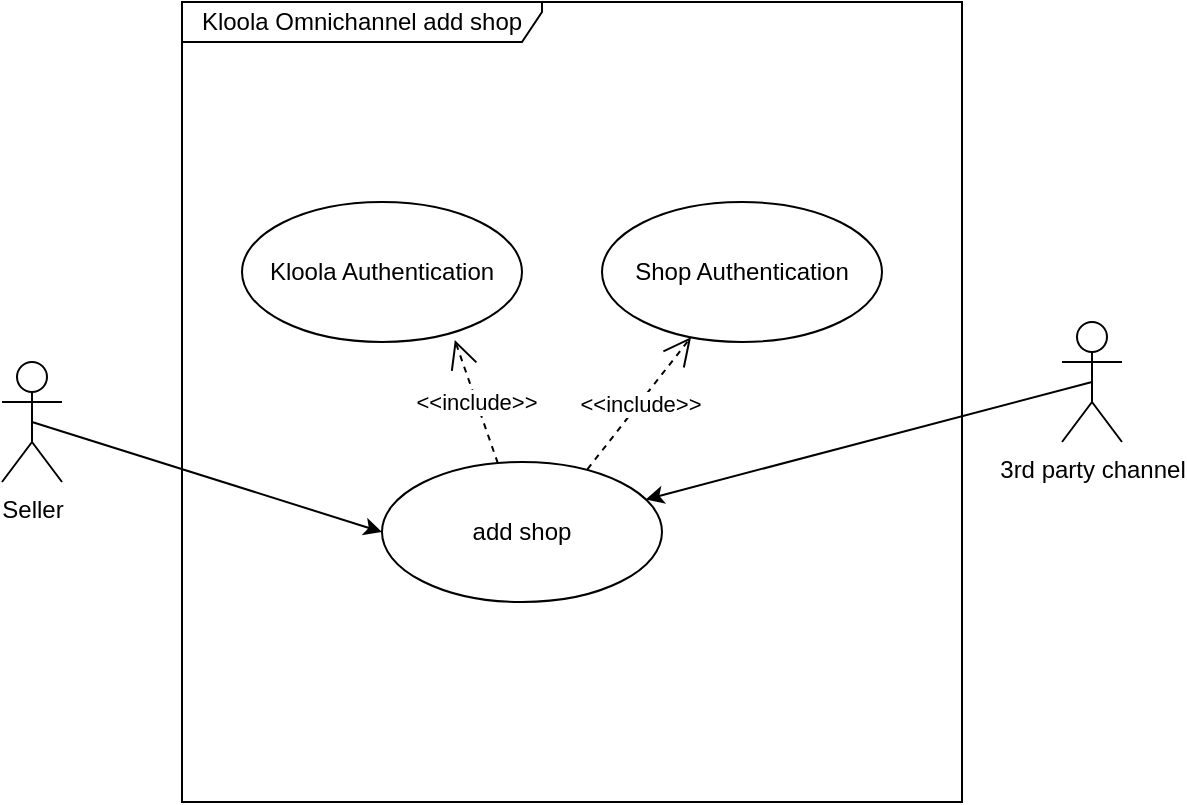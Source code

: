 <mxfile version="24.7.4" pages="8">
  <diagram name="Kloola Add Shop" id="byepr3kvgMJuyPuLvm8c">
    <mxGraphModel dx="1050" dy="565" grid="1" gridSize="10" guides="1" tooltips="1" connect="1" arrows="1" fold="1" page="1" pageScale="1" pageWidth="850" pageHeight="1100" math="0" shadow="0">
      <root>
        <mxCell id="0" />
        <mxCell id="1" parent="0" />
        <mxCell id="AQCrh7SWQ5E4m9wCt-43-2" value="Kloola Omnichannel add shop" style="shape=umlFrame;whiteSpace=wrap;html=1;pointerEvents=0;width=180;height=20;" parent="1" vertex="1">
          <mxGeometry x="240" y="240" width="390" height="400" as="geometry" />
        </mxCell>
        <mxCell id="AQCrh7SWQ5E4m9wCt-43-14" style="rounded=0;orthogonalLoop=1;jettySize=auto;html=1;exitX=0.5;exitY=0.5;exitDx=0;exitDy=0;exitPerimeter=0;entryX=0;entryY=0.5;entryDx=0;entryDy=0;" parent="1" source="AQCrh7SWQ5E4m9wCt-43-3" target="AQCrh7SWQ5E4m9wCt-43-6" edge="1">
          <mxGeometry relative="1" as="geometry">
            <mxPoint x="250" y="555" as="targetPoint" />
          </mxGeometry>
        </mxCell>
        <mxCell id="AQCrh7SWQ5E4m9wCt-43-3" value="Seller" style="shape=umlActor;verticalLabelPosition=bottom;verticalAlign=top;html=1;" parent="1" vertex="1">
          <mxGeometry x="150" y="420" width="30" height="60" as="geometry" />
        </mxCell>
        <mxCell id="AQCrh7SWQ5E4m9wCt-43-4" value="Kloola Authentication" style="ellipse;whiteSpace=wrap;html=1;" parent="1" vertex="1">
          <mxGeometry x="270" y="340" width="140" height="70" as="geometry" />
        </mxCell>
        <mxCell id="AQCrh7SWQ5E4m9wCt-43-6" value="add shop" style="ellipse;whiteSpace=wrap;html=1;" parent="1" vertex="1">
          <mxGeometry x="340" y="470" width="140" height="70" as="geometry" />
        </mxCell>
        <mxCell id="AQCrh7SWQ5E4m9wCt-43-8" value="Shop Authentication" style="ellipse;whiteSpace=wrap;html=1;" parent="1" vertex="1">
          <mxGeometry x="450" y="340" width="140" height="70" as="geometry" />
        </mxCell>
        <mxCell id="AQCrh7SWQ5E4m9wCt-43-10" style="rounded=0;orthogonalLoop=1;jettySize=auto;html=1;exitX=0.5;exitY=0.5;exitDx=0;exitDy=0;exitPerimeter=0;" parent="1" source="AQCrh7SWQ5E4m9wCt-43-9" target="AQCrh7SWQ5E4m9wCt-43-6" edge="1">
          <mxGeometry relative="1" as="geometry" />
        </mxCell>
        <mxCell id="AQCrh7SWQ5E4m9wCt-43-9" value="3rd party channel" style="shape=umlActor;verticalLabelPosition=bottom;verticalAlign=top;html=1;" parent="1" vertex="1">
          <mxGeometry x="680" y="400" width="30" height="60" as="geometry" />
        </mxCell>
        <mxCell id="AQCrh7SWQ5E4m9wCt-43-17" value="&amp;lt;&amp;lt;include&amp;gt;&amp;gt;" style="endArrow=open;endSize=12;dashed=1;html=1;rounded=0;entryX=0.76;entryY=0.986;entryDx=0;entryDy=0;entryPerimeter=0;" parent="1" source="AQCrh7SWQ5E4m9wCt-43-6" target="AQCrh7SWQ5E4m9wCt-43-4" edge="1">
          <mxGeometry width="160" relative="1" as="geometry">
            <mxPoint x="460" y="480" as="sourcePoint" />
            <mxPoint x="620" y="480" as="targetPoint" />
          </mxGeometry>
        </mxCell>
        <mxCell id="AQCrh7SWQ5E4m9wCt-43-18" value="&amp;lt;&amp;lt;include&amp;gt;&amp;gt;" style="endArrow=open;endSize=12;dashed=1;html=1;rounded=0;exitX=0.734;exitY=0.051;exitDx=0;exitDy=0;exitPerimeter=0;" parent="1" source="AQCrh7SWQ5E4m9wCt-43-6" target="AQCrh7SWQ5E4m9wCt-43-8" edge="1">
          <mxGeometry width="160" relative="1" as="geometry">
            <mxPoint x="413" y="471" as="sourcePoint" />
            <mxPoint x="386" y="419" as="targetPoint" />
          </mxGeometry>
        </mxCell>
      </root>
    </mxGraphModel>
  </diagram>
  <diagram id="CBAYZPARhE9BGEg-mSkE" name="kloola sync product">
    <mxGraphModel dx="1050" dy="565" grid="1" gridSize="10" guides="1" tooltips="1" connect="1" arrows="1" fold="1" page="1" pageScale="1" pageWidth="850" pageHeight="1100" math="0" shadow="0">
      <root>
        <mxCell id="0" />
        <mxCell id="1" parent="0" />
        <mxCell id="bDpEtsdSYiAzs2GqjxKr-1" value="Kloola Omnichannel sync product" style="shape=umlFrame;whiteSpace=wrap;html=1;pointerEvents=0;width=250;height=15;" parent="1" vertex="1">
          <mxGeometry x="220" y="170" width="470" height="470" as="geometry" />
        </mxCell>
        <mxCell id="GR2VOSQRpjOU30lwT-A5-5" style="rounded=0;orthogonalLoop=1;jettySize=auto;html=1;exitX=0.5;exitY=0.5;exitDx=0;exitDy=0;exitPerimeter=0;entryX=0;entryY=0.5;entryDx=0;entryDy=0;" parent="1" source="bDpEtsdSYiAzs2GqjxKr-2" target="GR2VOSQRpjOU30lwT-A5-2" edge="1">
          <mxGeometry relative="1" as="geometry" />
        </mxCell>
        <mxCell id="GR2VOSQRpjOU30lwT-A5-6" style="rounded=0;orthogonalLoop=1;jettySize=auto;html=1;exitX=0.5;exitY=0.5;exitDx=0;exitDy=0;exitPerimeter=0;" parent="1" source="bDpEtsdSYiAzs2GqjxKr-2" target="GR2VOSQRpjOU30lwT-A5-3" edge="1">
          <mxGeometry relative="1" as="geometry" />
        </mxCell>
        <mxCell id="bDpEtsdSYiAzs2GqjxKr-2" value="Seller" style="shape=umlActor;verticalLabelPosition=bottom;verticalAlign=top;html=1;" parent="1" vertex="1">
          <mxGeometry x="90" y="340" width="30" height="60" as="geometry" />
        </mxCell>
        <mxCell id="X2e4OAnum_Rm4cxk8-aP-1" style="rounded=0;orthogonalLoop=1;jettySize=auto;html=1;exitX=0.5;exitY=0.5;exitDx=0;exitDy=0;exitPerimeter=0;entryX=1;entryY=0.5;entryDx=0;entryDy=0;" parent="1" source="GR2VOSQRpjOU30lwT-A5-1" target="GR2VOSQRpjOU30lwT-A5-2" edge="1">
          <mxGeometry relative="1" as="geometry" />
        </mxCell>
        <mxCell id="X2e4OAnum_Rm4cxk8-aP-2" style="rounded=0;orthogonalLoop=1;jettySize=auto;html=1;exitX=0.5;exitY=0.5;exitDx=0;exitDy=0;exitPerimeter=0;" parent="1" source="GR2VOSQRpjOU30lwT-A5-1" target="GR2VOSQRpjOU30lwT-A5-3" edge="1">
          <mxGeometry relative="1" as="geometry" />
        </mxCell>
        <mxCell id="GR2VOSQRpjOU30lwT-A5-1" value="3rd party channel" style="shape=umlActor;verticalLabelPosition=bottom;verticalAlign=top;html=1;" parent="1" vertex="1">
          <mxGeometry x="750" y="360" width="30" height="60" as="geometry" />
        </mxCell>
        <mxCell id="GR2VOSQRpjOU30lwT-A5-2" value="import product shop" style="ellipse;whiteSpace=wrap;html=1;" parent="1" vertex="1">
          <mxGeometry x="270" y="270" width="140" height="70" as="geometry" />
        </mxCell>
        <mxCell id="GR2VOSQRpjOU30lwT-A5-3" value="export product shop" style="ellipse;whiteSpace=wrap;html=1;" parent="1" vertex="1">
          <mxGeometry x="320" y="410" width="140" height="70" as="geometry" />
        </mxCell>
        <mxCell id="GR2VOSQRpjOU30lwT-A5-4" value="update product shop" style="ellipse;whiteSpace=wrap;html=1;" parent="1" vertex="1">
          <mxGeometry x="420" y="515" width="140" height="70" as="geometry" />
        </mxCell>
        <mxCell id="GR2VOSQRpjOU30lwT-A5-7" style="rounded=0;orthogonalLoop=1;jettySize=auto;html=1;exitX=0.5;exitY=0.5;exitDx=0;exitDy=0;exitPerimeter=0;entryX=0.034;entryY=0.324;entryDx=0;entryDy=0;entryPerimeter=0;" parent="1" source="bDpEtsdSYiAzs2GqjxKr-2" target="GR2VOSQRpjOU30lwT-A5-4" edge="1">
          <mxGeometry relative="1" as="geometry" />
        </mxCell>
        <mxCell id="qPO38en81JQb5aIzt3Rj-1" value="Authentication" style="ellipse;whiteSpace=wrap;html=1;" parent="1" vertex="1">
          <mxGeometry x="510" y="220" width="140" height="70" as="geometry" />
        </mxCell>
        <mxCell id="xdAVd5AXGlWXveR2Jygw-1" value="&amp;lt;&amp;lt;include&amp;gt;&amp;gt;" style="endArrow=open;endSize=12;dashed=1;html=1;rounded=0;entryX=0;entryY=0.5;entryDx=0;entryDy=0;exitX=1;exitY=0;exitDx=0;exitDy=0;" parent="1" source="GR2VOSQRpjOU30lwT-A5-2" target="qPO38en81JQb5aIzt3Rj-1" edge="1">
          <mxGeometry width="160" relative="1" as="geometry">
            <mxPoint x="398" y="471" as="sourcePoint" />
            <mxPoint x="376" y="409" as="targetPoint" />
          </mxGeometry>
        </mxCell>
        <mxCell id="xdAVd5AXGlWXveR2Jygw-2" value="&amp;lt;&amp;lt;include&amp;gt;&amp;gt;" style="endArrow=open;endSize=12;dashed=1;html=1;rounded=0;entryX=0.283;entryY=0.93;entryDx=0;entryDy=0;exitX=0.799;exitY=0.124;exitDx=0;exitDy=0;exitPerimeter=0;entryPerimeter=0;" parent="1" source="GR2VOSQRpjOU30lwT-A5-3" target="qPO38en81JQb5aIzt3Rj-1" edge="1">
          <mxGeometry width="160" relative="1" as="geometry">
            <mxPoint x="364" y="338" as="sourcePoint" />
            <mxPoint x="410" y="290" as="targetPoint" />
          </mxGeometry>
        </mxCell>
        <mxCell id="xdAVd5AXGlWXveR2Jygw-3" value="&amp;lt;&amp;lt;include&amp;gt;&amp;gt;" style="endArrow=open;endSize=12;dashed=1;html=1;rounded=0;entryX=0.5;entryY=1;entryDx=0;entryDy=0;exitX=0.5;exitY=0;exitDx=0;exitDy=0;" parent="1" source="GR2VOSQRpjOU30lwT-A5-4" target="qPO38en81JQb5aIzt3Rj-1" edge="1">
          <mxGeometry width="160" relative="1" as="geometry">
            <mxPoint x="440.0" y="530.98" as="sourcePoint" />
            <mxPoint x="592.052" y="260.0" as="targetPoint" />
          </mxGeometry>
        </mxCell>
        <mxCell id="X2e4OAnum_Rm4cxk8-aP-3" style="rounded=0;orthogonalLoop=1;jettySize=auto;html=1;exitX=0.5;exitY=0.5;exitDx=0;exitDy=0;exitPerimeter=0;entryX=0.931;entryY=0.276;entryDx=0;entryDy=0;entryPerimeter=0;" parent="1" source="GR2VOSQRpjOU30lwT-A5-1" target="GR2VOSQRpjOU30lwT-A5-4" edge="1">
          <mxGeometry relative="1" as="geometry" />
        </mxCell>
      </root>
    </mxGraphModel>
  </diagram>
  <diagram id="6-6e3SIynYQ3-7TJk5l4" name="Kloola Sync stcok">
    <mxGraphModel dx="1050" dy="565" grid="1" gridSize="10" guides="1" tooltips="1" connect="1" arrows="1" fold="1" page="1" pageScale="1" pageWidth="850" pageHeight="1100" math="0" shadow="0">
      <root>
        <mxCell id="0" />
        <mxCell id="1" parent="0" />
        <mxCell id="UDzFHcjGghy5UmX6HVCR-1" value="Kloola Omnichannel sync stock" style="shape=umlFrame;whiteSpace=wrap;html=1;pointerEvents=0;width=250;height=15;" parent="1" vertex="1">
          <mxGeometry x="220" y="170" width="470" height="470" as="geometry" />
        </mxCell>
        <mxCell id="q_jF-QPKzoN8PvuTBGmC-1" value="Authentication" style="ellipse;whiteSpace=wrap;html=1;" parent="1" vertex="1">
          <mxGeometry x="310" y="380" width="140" height="70" as="geometry" />
        </mxCell>
        <mxCell id="QaaBwlWgxuFUTeoChua--5" style="rounded=0;orthogonalLoop=1;jettySize=auto;html=1;exitX=0.5;exitY=0.5;exitDx=0;exitDy=0;exitPerimeter=0;" parent="1" source="zEAAj6V_D9Ikz06alO6G-1" target="QaaBwlWgxuFUTeoChua--3" edge="1">
          <mxGeometry relative="1" as="geometry" />
        </mxCell>
        <mxCell id="QaaBwlWgxuFUTeoChua--6" style="rounded=0;orthogonalLoop=1;jettySize=auto;html=1;exitX=0.5;exitY=0.5;exitDx=0;exitDy=0;exitPerimeter=0;entryX=0;entryY=0.5;entryDx=0;entryDy=0;" parent="1" source="zEAAj6V_D9Ikz06alO6G-1" target="QaaBwlWgxuFUTeoChua--4" edge="1">
          <mxGeometry relative="1" as="geometry" />
        </mxCell>
        <mxCell id="zEAAj6V_D9Ikz06alO6G-1" value="Seller" style="shape=umlActor;verticalLabelPosition=bottom;verticalAlign=top;html=1;" parent="1" vertex="1">
          <mxGeometry x="110" y="370" width="30" height="60" as="geometry" />
        </mxCell>
        <mxCell id="QaaBwlWgxuFUTeoChua--7" style="rounded=0;orthogonalLoop=1;jettySize=auto;html=1;exitX=0.5;exitY=0.5;exitDx=0;exitDy=0;exitPerimeter=0;entryX=1;entryY=0.5;entryDx=0;entryDy=0;" parent="1" source="QaaBwlWgxuFUTeoChua--1" target="QaaBwlWgxuFUTeoChua--3" edge="1">
          <mxGeometry relative="1" as="geometry" />
        </mxCell>
        <mxCell id="QaaBwlWgxuFUTeoChua--8" style="rounded=0;orthogonalLoop=1;jettySize=auto;html=1;exitX=0.5;exitY=0.5;exitDx=0;exitDy=0;exitPerimeter=0;entryX=1;entryY=0.5;entryDx=0;entryDy=0;" parent="1" source="QaaBwlWgxuFUTeoChua--1" target="QaaBwlWgxuFUTeoChua--4" edge="1">
          <mxGeometry relative="1" as="geometry" />
        </mxCell>
        <mxCell id="QaaBwlWgxuFUTeoChua--1" value="3rd party channel" style="shape=umlActor;verticalLabelPosition=bottom;verticalAlign=top;html=1;" parent="1" vertex="1">
          <mxGeometry x="750" y="360" width="30" height="60" as="geometry" />
        </mxCell>
        <mxCell id="QaaBwlWgxuFUTeoChua--3" value="Update Stock" style="ellipse;whiteSpace=wrap;html=1;" parent="1" vertex="1">
          <mxGeometry x="380" y="280" width="140" height="70" as="geometry" />
        </mxCell>
        <mxCell id="QaaBwlWgxuFUTeoChua--4" value="Sync Stock All" style="ellipse;whiteSpace=wrap;html=1;" parent="1" vertex="1">
          <mxGeometry x="390" y="490" width="140" height="70" as="geometry" />
        </mxCell>
        <mxCell id="lGwr8uo6PuZ9pZQyd2a_-1" value="&amp;lt;&amp;lt;include&amp;gt;&amp;gt;" style="endArrow=open;endSize=12;dashed=1;html=1;rounded=0;exitX=0.391;exitY=1.02;exitDx=0;exitDy=0;exitPerimeter=0;" parent="1" source="QaaBwlWgxuFUTeoChua--3" target="q_jF-QPKzoN8PvuTBGmC-1" edge="1">
          <mxGeometry width="160" relative="1" as="geometry">
            <mxPoint x="390" y="280" as="sourcePoint" />
            <mxPoint x="510" y="255" as="targetPoint" />
          </mxGeometry>
        </mxCell>
        <mxCell id="lGwr8uo6PuZ9pZQyd2a_-2" value="&amp;lt;&amp;lt;include&amp;gt;&amp;gt;" style="endArrow=open;endSize=12;dashed=1;html=1;rounded=0;entryX=0.5;entryY=1;entryDx=0;entryDy=0;exitX=0.5;exitY=0;exitDx=0;exitDy=0;" parent="1" source="QaaBwlWgxuFUTeoChua--4" target="q_jF-QPKzoN8PvuTBGmC-1" edge="1">
          <mxGeometry width="160" relative="1" as="geometry">
            <mxPoint x="400" y="290" as="sourcePoint" />
            <mxPoint x="520" y="265" as="targetPoint" />
          </mxGeometry>
        </mxCell>
      </root>
    </mxGraphModel>
  </diagram>
  <diagram id="6sk_moZJ9Mj1wwYM3H5v" name="kloola sync order">
    <mxGraphModel dx="1050" dy="565" grid="1" gridSize="10" guides="1" tooltips="1" connect="1" arrows="1" fold="1" page="1" pageScale="1" pageWidth="850" pageHeight="1100" math="0" shadow="0">
      <root>
        <mxCell id="0" />
        <mxCell id="1" parent="0" />
        <mxCell id="BPdBd8bDbzArXA4n5LBd-1" value="Kloola Omnichannel sync order" style="shape=umlFrame;whiteSpace=wrap;html=1;pointerEvents=0;width=250;height=15;" parent="1" vertex="1">
          <mxGeometry x="220" y="170" width="470" height="470" as="geometry" />
        </mxCell>
        <mxCell id="4k279lGy71FWyRkMvZF3-2" style="rounded=0;orthogonalLoop=1;jettySize=auto;html=1;exitX=0.5;exitY=0.5;exitDx=0;exitDy=0;exitPerimeter=0;" parent="1" source="LKVMszhSLdjTgORcbYso-1" target="zM5xRW0B_59JeiEn-oWh-2" edge="1">
          <mxGeometry relative="1" as="geometry" />
        </mxCell>
        <mxCell id="LKVMszhSLdjTgORcbYso-1" value="Seller" style="shape=umlActor;verticalLabelPosition=bottom;verticalAlign=top;html=1;" parent="1" vertex="1">
          <mxGeometry x="140" y="360" width="30" height="60" as="geometry" />
        </mxCell>
        <mxCell id="4k279lGy71FWyRkMvZF3-4" style="rounded=0;orthogonalLoop=1;jettySize=auto;html=1;exitX=0.5;exitY=0.5;exitDx=0;exitDy=0;exitPerimeter=0;" parent="1" source="9NHX-VlMfsyFfl_oOVn8-1" target="zM5xRW0B_59JeiEn-oWh-2" edge="1">
          <mxGeometry relative="1" as="geometry" />
        </mxCell>
        <mxCell id="9NHX-VlMfsyFfl_oOVn8-1" value="3rd party channel" style="shape=umlActor;verticalLabelPosition=bottom;verticalAlign=top;html=1;" parent="1" vertex="1">
          <mxGeometry x="760" y="410" width="30" height="60" as="geometry" />
        </mxCell>
        <mxCell id="zM5xRW0B_59JeiEn-oWh-1" value="Authentication" style="ellipse;whiteSpace=wrap;html=1;" parent="1" vertex="1">
          <mxGeometry x="370" y="450" width="140" height="70" as="geometry" />
        </mxCell>
        <mxCell id="zM5xRW0B_59JeiEn-oWh-2" value="Sync Order" style="ellipse;whiteSpace=wrap;html=1;" parent="1" vertex="1">
          <mxGeometry x="370" y="330" width="140" height="70" as="geometry" />
        </mxCell>
        <mxCell id="zM5xRW0B_59JeiEn-oWh-3" value="Cron Job" style="shape=umlActor;verticalLabelPosition=bottom;verticalAlign=top;html=1;" parent="1" vertex="1">
          <mxGeometry x="750" y="250" width="30" height="60" as="geometry" />
        </mxCell>
        <mxCell id="4k279lGy71FWyRkMvZF3-1" value="&amp;lt;&amp;lt;include&amp;gt;&amp;gt;" style="endArrow=open;endSize=12;dashed=1;html=1;rounded=0;entryX=0.5;entryY=0;entryDx=0;entryDy=0;exitX=0.5;exitY=1;exitDx=0;exitDy=0;" parent="1" source="zM5xRW0B_59JeiEn-oWh-2" target="zM5xRW0B_59JeiEn-oWh-1" edge="1">
          <mxGeometry width="160" relative="1" as="geometry">
            <mxPoint x="460" y="490" as="sourcePoint" />
            <mxPoint x="380" y="450" as="targetPoint" />
          </mxGeometry>
        </mxCell>
        <mxCell id="4k279lGy71FWyRkMvZF3-3" style="rounded=0;orthogonalLoop=1;jettySize=auto;html=1;exitX=0.5;exitY=0.5;exitDx=0;exitDy=0;exitPerimeter=0;entryX=0.931;entryY=0.226;entryDx=0;entryDy=0;entryPerimeter=0;" parent="1" source="zM5xRW0B_59JeiEn-oWh-3" target="zM5xRW0B_59JeiEn-oWh-2" edge="1">
          <mxGeometry relative="1" as="geometry" />
        </mxCell>
      </root>
    </mxGraphModel>
  </diagram>
  <diagram id="r7mIQC3NdQEv6MOdyzI3" name="Kloola Management Product">
    <mxGraphModel dx="1050" dy="565" grid="1" gridSize="10" guides="1" tooltips="1" connect="1" arrows="1" fold="1" page="1" pageScale="1" pageWidth="850" pageHeight="1100" math="0" shadow="0">
      <root>
        <mxCell id="0" />
        <mxCell id="1" parent="0" />
        <mxCell id="-9OMlBciBF3u9qobZg56-1" value="Kloola Management Product" style="shape=umlFrame;whiteSpace=wrap;html=1;pointerEvents=0;width=250;height=15;" parent="1" vertex="1">
          <mxGeometry x="220" y="170" width="470" height="470" as="geometry" />
        </mxCell>
        <mxCell id="KTG-u2AG7Z97rs4Raa7u-2" style="rounded=0;orthogonalLoop=1;jettySize=auto;html=1;exitX=0.5;exitY=0.5;exitDx=0;exitDy=0;exitPerimeter=0;" parent="1" source="SU18WQZLdZdrjjjUW_xZ-1" target="NKWPx_E0eLpO-65_0JIS-1" edge="1">
          <mxGeometry relative="1" as="geometry" />
        </mxCell>
        <mxCell id="KTG-u2AG7Z97rs4Raa7u-3" style="rounded=0;orthogonalLoop=1;jettySize=auto;html=1;exitX=0.5;exitY=0.5;exitDx=0;exitDy=0;exitPerimeter=0;" parent="1" source="SU18WQZLdZdrjjjUW_xZ-1" target="NKWPx_E0eLpO-65_0JIS-2" edge="1">
          <mxGeometry relative="1" as="geometry" />
        </mxCell>
        <mxCell id="KTG-u2AG7Z97rs4Raa7u-4" style="rounded=0;orthogonalLoop=1;jettySize=auto;html=1;exitX=0.5;exitY=0.5;exitDx=0;exitDy=0;exitPerimeter=0;" parent="1" source="SU18WQZLdZdrjjjUW_xZ-1" target="NKWPx_E0eLpO-65_0JIS-3" edge="1">
          <mxGeometry relative="1" as="geometry" />
        </mxCell>
        <mxCell id="KTG-u2AG7Z97rs4Raa7u-5" style="rounded=0;orthogonalLoop=1;jettySize=auto;html=1;exitX=0.5;exitY=0.5;exitDx=0;exitDy=0;exitPerimeter=0;entryX=0;entryY=0;entryDx=0;entryDy=0;" parent="1" source="SU18WQZLdZdrjjjUW_xZ-1" target="NKWPx_E0eLpO-65_0JIS-4" edge="1">
          <mxGeometry relative="1" as="geometry" />
        </mxCell>
        <mxCell id="SU18WQZLdZdrjjjUW_xZ-1" value="Seller" style="shape=umlActor;verticalLabelPosition=bottom;verticalAlign=top;html=1;" parent="1" vertex="1">
          <mxGeometry x="140" y="360" width="30" height="60" as="geometry" />
        </mxCell>
        <mxCell id="NKWPx_E0eLpO-65_0JIS-1" value="View product List" style="ellipse;whiteSpace=wrap;html=1;" parent="1" vertex="1">
          <mxGeometry x="330" y="210" width="140" height="70" as="geometry" />
        </mxCell>
        <mxCell id="NKWPx_E0eLpO-65_0JIS-2" value="Create product" style="ellipse;whiteSpace=wrap;html=1;" parent="1" vertex="1">
          <mxGeometry x="330" y="310" width="140" height="70" as="geometry" />
        </mxCell>
        <mxCell id="NKWPx_E0eLpO-65_0JIS-3" value="Update product" style="ellipse;whiteSpace=wrap;html=1;" parent="1" vertex="1">
          <mxGeometry x="330" y="410" width="140" height="70" as="geometry" />
        </mxCell>
        <mxCell id="NKWPx_E0eLpO-65_0JIS-4" value="Import product" style="ellipse;whiteSpace=wrap;html=1;" parent="1" vertex="1">
          <mxGeometry x="330" y="530" width="140" height="70" as="geometry" />
        </mxCell>
        <mxCell id="KTG-u2AG7Z97rs4Raa7u-1" value="Authentication" style="ellipse;whiteSpace=wrap;html=1;" parent="1" vertex="1">
          <mxGeometry x="540" y="360" width="140" height="70" as="geometry" />
        </mxCell>
        <mxCell id="MH67HxG9Fb9OfLS9nRXq-1" value="&amp;lt;&amp;lt;include&amp;gt;&amp;gt;" style="endArrow=open;endSize=12;dashed=1;html=1;rounded=0;entryX=0;entryY=0.5;entryDx=0;entryDy=0;exitX=1.029;exitY=0.363;exitDx=0;exitDy=0;exitPerimeter=0;" parent="1" source="NKWPx_E0eLpO-65_0JIS-3" target="KTG-u2AG7Z97rs4Raa7u-1" edge="1">
          <mxGeometry width="160" relative="1" as="geometry">
            <mxPoint x="440" y="400" as="sourcePoint" />
            <mxPoint x="440" y="450" as="targetPoint" />
          </mxGeometry>
        </mxCell>
        <mxCell id="MH67HxG9Fb9OfLS9nRXq-2" value="&amp;lt;&amp;lt;include&amp;gt;&amp;gt;" style="endArrow=open;endSize=12;dashed=1;html=1;rounded=0;entryX=0;entryY=1;entryDx=0;entryDy=0;exitX=1;exitY=0;exitDx=0;exitDy=0;" parent="1" source="NKWPx_E0eLpO-65_0JIS-4" target="KTG-u2AG7Z97rs4Raa7u-1" edge="1">
          <mxGeometry width="160" relative="1" as="geometry">
            <mxPoint x="484" y="445" as="sourcePoint" />
            <mxPoint x="550" y="405" as="targetPoint" />
          </mxGeometry>
        </mxCell>
        <mxCell id="MH67HxG9Fb9OfLS9nRXq-3" value="&amp;lt;&amp;lt;include&amp;gt;&amp;gt;" style="endArrow=open;endSize=12;dashed=1;html=1;rounded=0;entryX=0;entryY=0;entryDx=0;entryDy=0;exitX=1;exitY=0.5;exitDx=0;exitDy=0;" parent="1" source="NKWPx_E0eLpO-65_0JIS-2" target="KTG-u2AG7Z97rs4Raa7u-1" edge="1">
          <mxGeometry width="160" relative="1" as="geometry">
            <mxPoint x="459" y="550" as="sourcePoint" />
            <mxPoint x="571" y="430" as="targetPoint" />
          </mxGeometry>
        </mxCell>
        <mxCell id="MH67HxG9Fb9OfLS9nRXq-4" value="&amp;lt;&amp;lt;include&amp;gt;&amp;gt;" style="endArrow=open;endSize=12;dashed=1;html=1;rounded=0;entryX=0.34;entryY=0.06;entryDx=0;entryDy=0;exitX=0.983;exitY=0.637;exitDx=0;exitDy=0;exitPerimeter=0;entryPerimeter=0;" parent="1" source="NKWPx_E0eLpO-65_0JIS-1" target="KTG-u2AG7Z97rs4Raa7u-1" edge="1">
          <mxGeometry width="160" relative="1" as="geometry">
            <mxPoint x="480" y="355" as="sourcePoint" />
            <mxPoint x="571" y="380" as="targetPoint" />
          </mxGeometry>
        </mxCell>
      </root>
    </mxGraphModel>
  </diagram>
  <diagram id="Y_ruPHnqv81MoiPc_FbZ" name="Kloola Management Stock">
    <mxGraphModel dx="1050" dy="565" grid="1" gridSize="10" guides="1" tooltips="1" connect="1" arrows="1" fold="1" page="1" pageScale="1" pageWidth="850" pageHeight="1100" math="0" shadow="0">
      <root>
        <mxCell id="0" />
        <mxCell id="1" parent="0" />
        <mxCell id="o3fwpAuU82iJJFTQE9IP-1" value="Kloola Management Stock" style="shape=umlFrame;whiteSpace=wrap;html=1;pointerEvents=0;width=250;height=15;" parent="1" vertex="1">
          <mxGeometry x="220" y="170" width="470" height="470" as="geometry" />
        </mxCell>
        <mxCell id="mcvAm5kL8X6so__n40Fy-4" style="rounded=0;orthogonalLoop=1;jettySize=auto;html=1;exitX=0.5;exitY=0.5;exitDx=0;exitDy=0;exitPerimeter=0;entryX=0;entryY=0.5;entryDx=0;entryDy=0;" parent="1" source="-3doTMtElRYyprj0OEX9-1" target="mcvAm5kL8X6so__n40Fy-1" edge="1">
          <mxGeometry relative="1" as="geometry" />
        </mxCell>
        <mxCell id="mcvAm5kL8X6so__n40Fy-6" style="rounded=0;orthogonalLoop=1;jettySize=auto;html=1;exitX=0.5;exitY=0.5;exitDx=0;exitDy=0;exitPerimeter=0;" parent="1" source="-3doTMtElRYyprj0OEX9-1" target="mcvAm5kL8X6so__n40Fy-3" edge="1">
          <mxGeometry relative="1" as="geometry" />
        </mxCell>
        <mxCell id="-3doTMtElRYyprj0OEX9-1" value="Seller" style="shape=umlActor;verticalLabelPosition=bottom;verticalAlign=top;html=1;" parent="1" vertex="1">
          <mxGeometry x="140" y="360" width="30" height="60" as="geometry" />
        </mxCell>
        <mxCell id="VeX4TsKtwX9wiIYAwhO9-1" value="Authentication" style="ellipse;whiteSpace=wrap;html=1;" parent="1" vertex="1">
          <mxGeometry x="540" y="360" width="140" height="70" as="geometry" />
        </mxCell>
        <mxCell id="mcvAm5kL8X6so__n40Fy-1" value="View stock List" style="ellipse;whiteSpace=wrap;html=1;" parent="1" vertex="1">
          <mxGeometry x="330" y="230" width="140" height="70" as="geometry" />
        </mxCell>
        <mxCell id="mcvAm5kL8X6so__n40Fy-2" value="Update Stock" style="ellipse;whiteSpace=wrap;html=1;" parent="1" vertex="1">
          <mxGeometry x="320" y="360" width="140" height="70" as="geometry" />
        </mxCell>
        <mxCell id="mcvAm5kL8X6so__n40Fy-3" value="Import Stock" style="ellipse;whiteSpace=wrap;html=1;" parent="1" vertex="1">
          <mxGeometry x="330" y="490" width="140" height="70" as="geometry" />
        </mxCell>
        <mxCell id="mcvAm5kL8X6so__n40Fy-5" style="rounded=0;orthogonalLoop=1;jettySize=auto;html=1;exitX=0.5;exitY=0.5;exitDx=0;exitDy=0;exitPerimeter=0;entryX=0.026;entryY=0.609;entryDx=0;entryDy=0;entryPerimeter=0;" parent="1" source="-3doTMtElRYyprj0OEX9-1" target="mcvAm5kL8X6so__n40Fy-2" edge="1">
          <mxGeometry relative="1" as="geometry" />
        </mxCell>
        <mxCell id="4pPsAx6psshG3Giz3JZS-1" value="&amp;lt;&amp;lt;include&amp;gt;&amp;gt;" style="endArrow=open;endSize=12;dashed=1;html=1;rounded=0;entryX=0.203;entryY=0.037;entryDx=0;entryDy=0;exitX=1;exitY=0.5;exitDx=0;exitDy=0;entryPerimeter=0;" parent="1" source="mcvAm5kL8X6so__n40Fy-1" target="VeX4TsKtwX9wiIYAwhO9-1" edge="1">
          <mxGeometry width="160" relative="1" as="geometry">
            <mxPoint x="468" y="255" as="sourcePoint" />
            <mxPoint x="588" y="364" as="targetPoint" />
          </mxGeometry>
        </mxCell>
        <mxCell id="4pPsAx6psshG3Giz3JZS-2" value="&amp;lt;&amp;lt;include&amp;gt;&amp;gt;" style="endArrow=open;endSize=12;dashed=1;html=1;rounded=0;entryX=0;entryY=0.5;entryDx=0;entryDy=0;" parent="1" source="mcvAm5kL8X6so__n40Fy-2" target="VeX4TsKtwX9wiIYAwhO9-1" edge="1">
          <mxGeometry width="160" relative="1" as="geometry">
            <mxPoint x="480" y="275" as="sourcePoint" />
            <mxPoint x="578" y="373" as="targetPoint" />
          </mxGeometry>
        </mxCell>
        <mxCell id="4pPsAx6psshG3Giz3JZS-3" value="&amp;lt;&amp;lt;include&amp;gt;&amp;gt;" style="endArrow=open;endSize=12;dashed=1;html=1;rounded=0;entryX=0;entryY=1;entryDx=0;entryDy=0;exitX=1;exitY=0;exitDx=0;exitDy=0;" parent="1" source="mcvAm5kL8X6so__n40Fy-3" target="VeX4TsKtwX9wiIYAwhO9-1" edge="1">
          <mxGeometry width="160" relative="1" as="geometry">
            <mxPoint x="470" y="405" as="sourcePoint" />
            <mxPoint x="550" y="405" as="targetPoint" />
          </mxGeometry>
        </mxCell>
      </root>
    </mxGraphModel>
  </diagram>
  <diagram id="EyRMf9p6xqE1DOqxEPzo" name="Kloola Management Order">
    <mxGraphModel dx="1050" dy="565" grid="1" gridSize="10" guides="1" tooltips="1" connect="1" arrows="1" fold="1" page="1" pageScale="1" pageWidth="850" pageHeight="1100" math="0" shadow="0">
      <root>
        <mxCell id="0" />
        <mxCell id="1" parent="0" />
        <mxCell id="_rpVOGfGAdFsJj6f5LH7-1" value="Kloola Management Order" style="shape=umlFrame;whiteSpace=wrap;html=1;pointerEvents=0;width=250;height=15;" parent="1" vertex="1">
          <mxGeometry x="220" y="170" width="470" height="470" as="geometry" />
        </mxCell>
        <mxCell id="KhchlHAwWJQJYj_8wApo-3" style="rounded=0;orthogonalLoop=1;jettySize=auto;html=1;exitX=0.5;exitY=0.5;exitDx=0;exitDy=0;exitPerimeter=0;" parent="1" source="u-qvivHcR3IElGnG1Mfc-1" target="yZWeyZ7ewA_eooS8gU9a-3" edge="1">
          <mxGeometry relative="1" as="geometry" />
        </mxCell>
        <mxCell id="KhchlHAwWJQJYj_8wApo-4" style="rounded=0;orthogonalLoop=1;jettySize=auto;html=1;exitX=0.5;exitY=0.5;exitDx=0;exitDy=0;exitPerimeter=0;entryX=0;entryY=0.5;entryDx=0;entryDy=0;" parent="1" source="u-qvivHcR3IElGnG1Mfc-1" target="yZWeyZ7ewA_eooS8gU9a-2" edge="1">
          <mxGeometry relative="1" as="geometry" />
        </mxCell>
        <mxCell id="KhchlHAwWJQJYj_8wApo-5" style="rounded=0;orthogonalLoop=1;jettySize=auto;html=1;exitX=0.5;exitY=0.5;exitDx=0;exitDy=0;exitPerimeter=0;entryX=0;entryY=0.5;entryDx=0;entryDy=0;" parent="1" source="u-qvivHcR3IElGnG1Mfc-1" target="yZWeyZ7ewA_eooS8gU9a-4" edge="1">
          <mxGeometry relative="1" as="geometry" />
        </mxCell>
        <mxCell id="u-qvivHcR3IElGnG1Mfc-1" value="Seller" style="shape=umlActor;verticalLabelPosition=bottom;verticalAlign=top;html=1;" parent="1" vertex="1">
          <mxGeometry x="150" y="370" width="30" height="60" as="geometry" />
        </mxCell>
        <mxCell id="yZWeyZ7ewA_eooS8gU9a-1" value="View order list" style="ellipse;whiteSpace=wrap;html=1;" parent="1" vertex="1">
          <mxGeometry x="370" y="220" width="140" height="70" as="geometry" />
        </mxCell>
        <mxCell id="yZWeyZ7ewA_eooS8gU9a-2" value="Create order" style="ellipse;whiteSpace=wrap;html=1;" parent="1" vertex="1">
          <mxGeometry x="300" y="440" width="140" height="70" as="geometry" />
        </mxCell>
        <mxCell id="yZWeyZ7ewA_eooS8gU9a-3" value="Update status order" style="ellipse;whiteSpace=wrap;html=1;" parent="1" vertex="1">
          <mxGeometry x="320" y="330" width="140" height="70" as="geometry" />
        </mxCell>
        <mxCell id="yZWeyZ7ewA_eooS8gU9a-4" value="request pickup" style="ellipse;whiteSpace=wrap;html=1;" parent="1" vertex="1">
          <mxGeometry x="370" y="550" width="140" height="70" as="geometry" />
        </mxCell>
        <mxCell id="yZWeyZ7ewA_eooS8gU9a-5" value="Shipdeo" style="shape=umlActor;verticalLabelPosition=bottom;verticalAlign=top;html=1;" parent="1" vertex="1">
          <mxGeometry x="750" y="370" width="30" height="60" as="geometry" />
        </mxCell>
        <mxCell id="8OJI-4BgWzgchJruS9gR-1" value="3rd party channel" style="shape=umlActor;verticalLabelPosition=bottom;verticalAlign=top;html=1;" parent="1" vertex="1">
          <mxGeometry x="750" y="490" width="30" height="60" as="geometry" />
        </mxCell>
        <mxCell id="KhchlHAwWJQJYj_8wApo-1" value="Authentication" style="ellipse;whiteSpace=wrap;html=1;" parent="1" vertex="1">
          <mxGeometry x="520" y="380" width="140" height="70" as="geometry" />
        </mxCell>
        <mxCell id="KhchlHAwWJQJYj_8wApo-2" style="rounded=0;orthogonalLoop=1;jettySize=auto;html=1;exitX=0.5;exitY=0.5;exitDx=0;exitDy=0;exitPerimeter=0;entryX=0.051;entryY=0.791;entryDx=0;entryDy=0;entryPerimeter=0;" parent="1" source="u-qvivHcR3IElGnG1Mfc-1" target="yZWeyZ7ewA_eooS8gU9a-1" edge="1">
          <mxGeometry relative="1" as="geometry" />
        </mxCell>
        <mxCell id="6PWyeiKjANYIwjIf19ga-1" value="&amp;lt;&amp;lt;include&amp;gt;&amp;gt;" style="endArrow=open;endSize=12;dashed=1;html=1;rounded=0;entryX=0.317;entryY=0.026;entryDx=0;entryDy=0;exitX=1;exitY=1;exitDx=0;exitDy=0;entryPerimeter=0;" parent="1" source="yZWeyZ7ewA_eooS8gU9a-1" target="KhchlHAwWJQJYj_8wApo-1" edge="1">
          <mxGeometry width="160" relative="1" as="geometry">
            <mxPoint x="470" y="265" as="sourcePoint" />
            <mxPoint x="568" y="363" as="targetPoint" />
          </mxGeometry>
        </mxCell>
        <mxCell id="6PWyeiKjANYIwjIf19ga-2" value="&amp;lt;&amp;lt;include&amp;gt;&amp;gt;" style="endArrow=open;endSize=12;dashed=1;html=1;rounded=0;entryX=0.037;entryY=0.3;entryDx=0;entryDy=0;exitX=1;exitY=0.5;exitDx=0;exitDy=0;entryPerimeter=0;" parent="1" source="yZWeyZ7ewA_eooS8gU9a-3" target="KhchlHAwWJQJYj_8wApo-1" edge="1">
          <mxGeometry width="160" relative="1" as="geometry">
            <mxPoint x="499" y="290" as="sourcePoint" />
            <mxPoint x="574" y="392" as="targetPoint" />
          </mxGeometry>
        </mxCell>
        <mxCell id="6PWyeiKjANYIwjIf19ga-3" value="&amp;lt;&amp;lt;include&amp;gt;&amp;gt;" style="endArrow=open;endSize=12;dashed=1;html=1;rounded=0;entryX=0.031;entryY=0.746;entryDx=0;entryDy=0;exitX=0.986;exitY=0.369;exitDx=0;exitDy=0;entryPerimeter=0;exitPerimeter=0;" parent="1" source="yZWeyZ7ewA_eooS8gU9a-2" target="KhchlHAwWJQJYj_8wApo-1" edge="1">
          <mxGeometry width="160" relative="1" as="geometry">
            <mxPoint x="470" y="375" as="sourcePoint" />
            <mxPoint x="535" y="411" as="targetPoint" />
          </mxGeometry>
        </mxCell>
        <mxCell id="6PWyeiKjANYIwjIf19ga-4" value="&amp;lt;&amp;lt;include&amp;gt;&amp;gt;" style="endArrow=open;endSize=12;dashed=1;html=1;rounded=0;exitX=0.714;exitY=0.043;exitDx=0;exitDy=0;exitPerimeter=0;" parent="1" source="yZWeyZ7ewA_eooS8gU9a-4" target="KhchlHAwWJQJYj_8wApo-1" edge="1">
          <mxGeometry width="160" relative="1" as="geometry">
            <mxPoint x="448" y="476" as="sourcePoint" />
            <mxPoint x="534" y="442" as="targetPoint" />
          </mxGeometry>
        </mxCell>
        <mxCell id="6PWyeiKjANYIwjIf19ga-5" style="rounded=0;orthogonalLoop=1;jettySize=auto;html=1;exitX=0.5;exitY=0.5;exitDx=0;exitDy=0;exitPerimeter=0;entryX=0.989;entryY=0.397;entryDx=0;entryDy=0;entryPerimeter=0;" parent="1" source="yZWeyZ7ewA_eooS8gU9a-5" target="yZWeyZ7ewA_eooS8gU9a-4" edge="1">
          <mxGeometry relative="1" as="geometry" />
        </mxCell>
        <mxCell id="6PWyeiKjANYIwjIf19ga-6" style="rounded=0;orthogonalLoop=1;jettySize=auto;html=1;exitX=0.5;exitY=0.5;exitDx=0;exitDy=0;exitPerimeter=0;entryX=0.931;entryY=0.751;entryDx=0;entryDy=0;entryPerimeter=0;" parent="1" source="8OJI-4BgWzgchJruS9gR-1" target="yZWeyZ7ewA_eooS8gU9a-4" edge="1">
          <mxGeometry relative="1" as="geometry" />
        </mxCell>
      </root>
    </mxGraphModel>
  </diagram>
  <diagram id="jhpB3JzK1Dau2SQPSY9m" name="Auth Kloola">
    <mxGraphModel dx="1050" dy="565" grid="1" gridSize="10" guides="1" tooltips="1" connect="1" arrows="1" fold="1" page="1" pageScale="1" pageWidth="850" pageHeight="1100" math="0" shadow="0">
      <root>
        <mxCell id="0" />
        <mxCell id="1" parent="0" />
        <mxCell id="BYDb93VBOe6zkZOMyK7k-1" value="Kloola Auth" style="shape=umlFrame;whiteSpace=wrap;html=1;pointerEvents=0;width=250;height=15;" parent="1" vertex="1">
          <mxGeometry x="220" y="170" width="470" height="470" as="geometry" />
        </mxCell>
        <mxCell id="hG8AEP7c3mHq1HzMHDIN-3" style="rounded=0;orthogonalLoop=1;jettySize=auto;html=1;exitX=0.5;exitY=0.5;exitDx=0;exitDy=0;exitPerimeter=0;entryX=0;entryY=0.5;entryDx=0;entryDy=0;" parent="1" source="RoDi5LWIlhzvBWLyD8-z-1" target="B04OzVdVwlM-ECRwSSQW-1" edge="1">
          <mxGeometry relative="1" as="geometry" />
        </mxCell>
        <mxCell id="RoDi5LWIlhzvBWLyD8-z-1" value="Seller" style="shape=umlActor;verticalLabelPosition=bottom;verticalAlign=top;html=1;" parent="1" vertex="1">
          <mxGeometry x="150" y="370" width="30" height="60" as="geometry" />
        </mxCell>
        <mxCell id="B04OzVdVwlM-ECRwSSQW-1" value="Authentication" style="ellipse;whiteSpace=wrap;html=1;" parent="1" vertex="1">
          <mxGeometry x="330" y="365" width="140" height="70" as="geometry" />
        </mxCell>
        <mxCell id="hG8AEP7c3mHq1HzMHDIN-1" value="Input Username&lt;span style=&quot;color: rgba(0, 0, 0, 0); font-family: monospace; font-size: 0px; text-align: start; text-wrap: nowrap;&quot;&gt;%3CmxGraphModel%3E%3Croot%3E%3CmxCell%20id%3D%220%22%2F%3E%3CmxCell%20id%3D%221%22%20parent%3D%220%22%2F%3E%3CmxCell%20id%3D%222%22%20value%3D%22View%20order%20list%22%20style%3D%22ellipse%3BwhiteSpace%3Dwrap%3Bhtml%3D1%3B%22%20vertex%3D%221%22%20parent%3D%221%22%3E%3CmxGeometry%20x%3D%22370%22%20y%3D%22220%22%20width%3D%22140%22%20height%3D%2270%22%20as%3D%22geometry%22%2F%3E%3C%2FmxCell%3E%3C%2Froot%3E%3C%2FmxGraphModel%3E&lt;/span&gt;" style="ellipse;whiteSpace=wrap;html=1;" parent="1" vertex="1">
          <mxGeometry x="490" y="280" width="140" height="70" as="geometry" />
        </mxCell>
        <mxCell id="hG8AEP7c3mHq1HzMHDIN-2" value="Input Password&lt;span style=&quot;color: rgba(0, 0, 0, 0); font-family: monospace; font-size: 0px; text-align: start; text-wrap: nowrap;&quot;&gt;%3CmxGraphModel%3E%3Croot%3E%3CmxCell%20id%3D%220%22%2F%3E%3CmxCell%20id%3D%221%22%20parent%3D%220%22%2F%3E%3CmxCell%20id%3D%222%22%20value%3D%22View%20order%20list%22%20style%3D%22ellipse%3BwhiteSpace%3Dwrap%3Bhtml%3D1%3B%22%20vertex%3D%221%22%20parent%3D%221%22%3E%3CmxGeometry%20x%3D%22370%22%20y%3D%22220%22%20width%3D%22140%22%20height%3D%2270%22%20as%3D%22geometry%22%2F%3E%3C%2FmxCell%3E%3C%2Froot%3E%3C%2FmxGraphModel%3&lt;/span&gt;" style="ellipse;whiteSpace=wrap;html=1;" parent="1" vertex="1">
          <mxGeometry x="500" y="450" width="140" height="70" as="geometry" />
        </mxCell>
        <mxCell id="3dz9kO1hVlwj16q6a32z-1" value="&amp;lt;&amp;lt;include&amp;gt;&amp;gt;" style="endArrow=open;endSize=12;dashed=1;html=1;rounded=0;exitX=1;exitY=0;exitDx=0;exitDy=0;" parent="1" source="B04OzVdVwlM-ECRwSSQW-1" target="hG8AEP7c3mHq1HzMHDIN-1" edge="1">
          <mxGeometry width="160" relative="1" as="geometry">
            <mxPoint x="470" y="375" as="sourcePoint" />
            <mxPoint x="535" y="411" as="targetPoint" />
          </mxGeometry>
        </mxCell>
        <mxCell id="3dz9kO1hVlwj16q6a32z-2" value="&amp;lt;&amp;lt;include&amp;gt;&amp;gt;" style="endArrow=open;endSize=12;dashed=1;html=1;rounded=0;exitX=1;exitY=1;exitDx=0;exitDy=0;" parent="1" source="B04OzVdVwlM-ECRwSSQW-1" target="hG8AEP7c3mHq1HzMHDIN-2" edge="1">
          <mxGeometry width="160" relative="1" as="geometry">
            <mxPoint x="459" y="385" as="sourcePoint" />
            <mxPoint x="523" y="351" as="targetPoint" />
          </mxGeometry>
        </mxCell>
      </root>
    </mxGraphModel>
  </diagram>
</mxfile>
